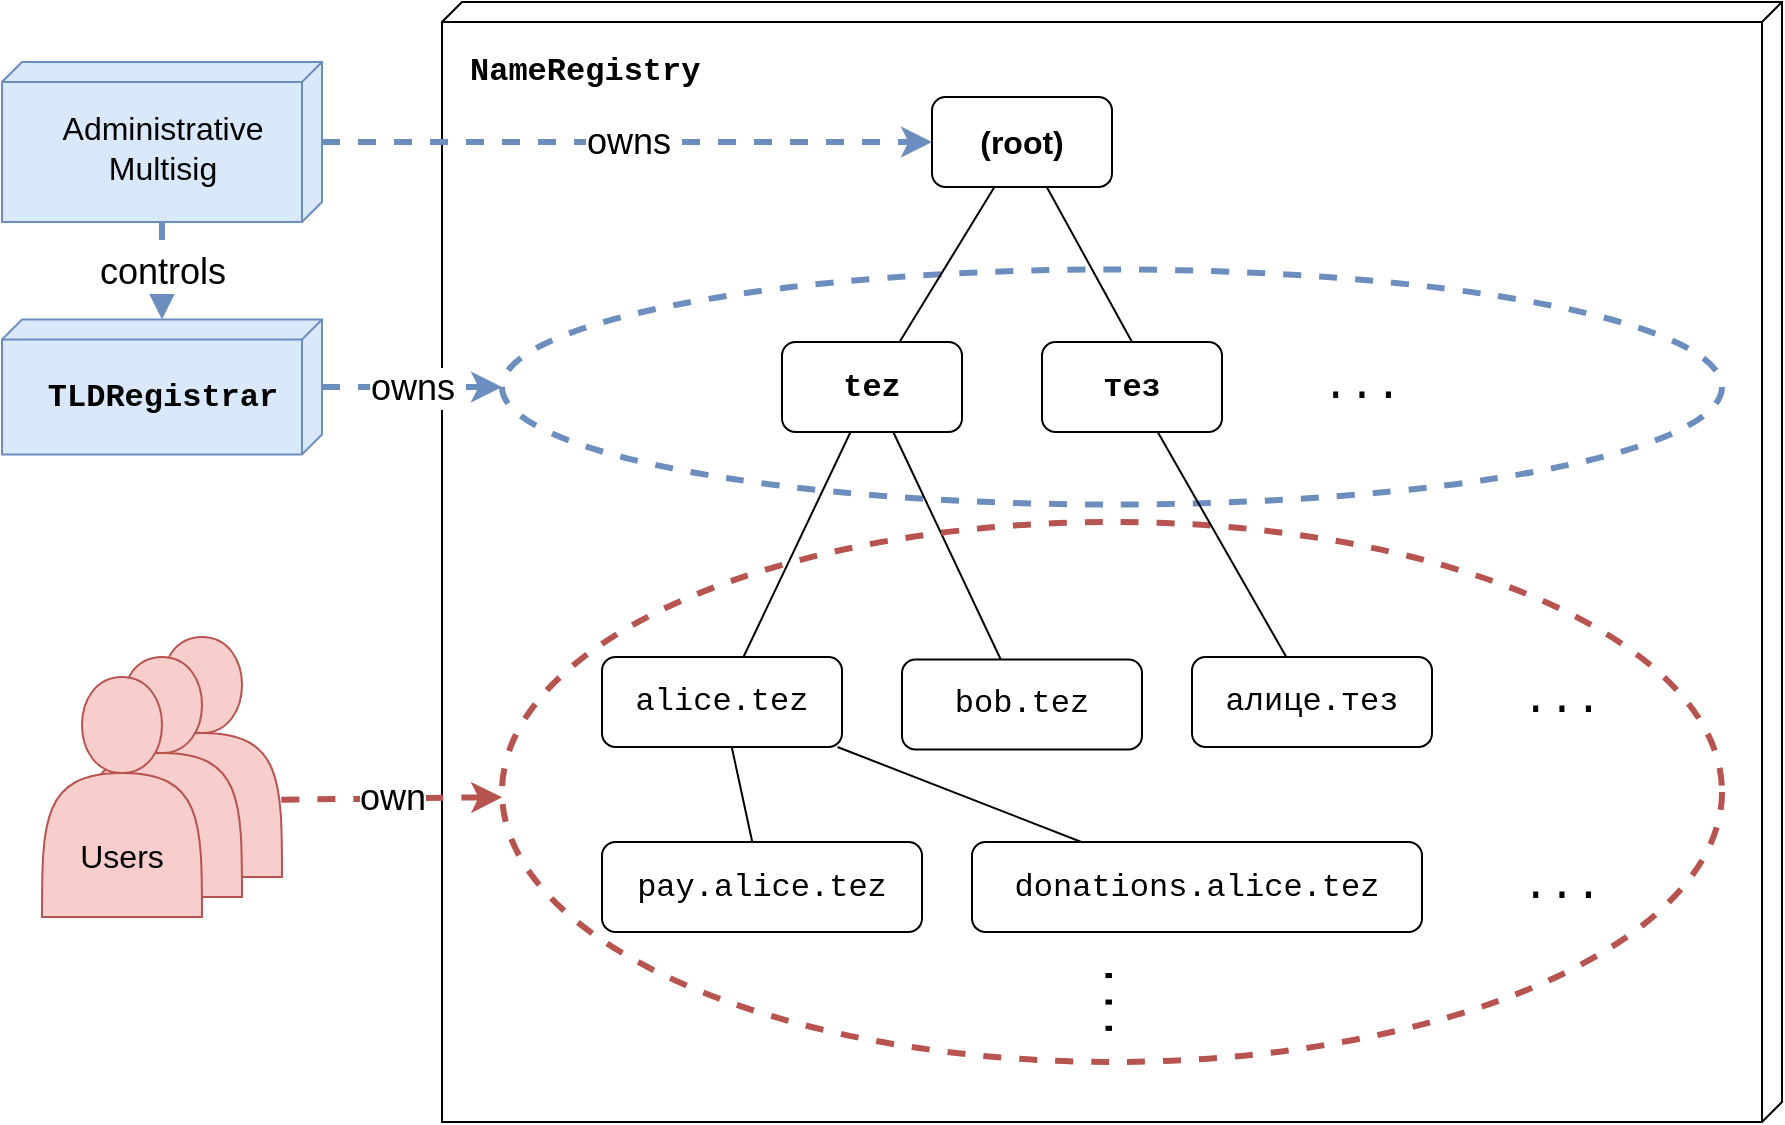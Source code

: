 <mxfile version="13.1.11" type="device"><diagram name="Page-1" id="9f46799a-70d6-7492-0946-bef42562c5a5"><mxGraphModel dx="2522" dy="674" grid="1" gridSize="10" guides="1" tooltips="1" connect="1" arrows="1" fold="1" page="1" pageScale="1" pageWidth="1100" pageHeight="850" background="#ffffff" math="0" shadow="0"><root><mxCell id="0"/><mxCell id="1" parent="0"/><mxCell id="BdaVvMb0XZOWNrcOyZhd-1" value="&lt;font style=&quot;line-height: 140%&quot;&gt;&lt;font face=&quot;Courier New&quot;&gt;&lt;b&gt;&lt;font style=&quot;font-size: 16px&quot;&gt;NameRegistry&lt;/font&gt;&lt;br style=&quot;font-size: 16px&quot;&gt;&lt;br style=&quot;font-size: 16px&quot;&gt;&lt;/b&gt;&lt;/font&gt;&lt;br&gt;&lt;/font&gt;" style="verticalAlign=top;align=left;spacingTop=16;spacingLeft=12;spacingRight=12;shape=cube;size=10;direction=south;fontStyle=0;html=1;fontSize=16;fontColor=#000000;" parent="1" vertex="1"><mxGeometry x="40" y="330" width="670" height="560" as="geometry"/></mxCell><mxCell id="WALrM-PMJkY32JA8BQsn-36" value="" style="ellipse;whiteSpace=wrap;html=1;fontFamily=Courier New;fontSize=22;dashed=1;fillColor=none;strokeColor=#6c8ebf;strokeWidth=3;" parent="1" vertex="1"><mxGeometry x="70" y="463.75" width="610" height="117.5" as="geometry"/></mxCell><mxCell id="WALrM-PMJkY32JA8BQsn-1" value="&lt;font style=&quot;font-size: 16px&quot;&gt;&lt;span&gt;(root)&lt;/span&gt;&lt;/font&gt;" style="rounded=1;whiteSpace=wrap;html=1;fontStyle=1" parent="1" vertex="1"><mxGeometry x="285" y="377.5" width="90" height="45" as="geometry"/></mxCell><mxCell id="WALrM-PMJkY32JA8BQsn-2" value="&lt;font style=&quot;font-size: 16px&quot;&gt;tez&lt;/font&gt;" style="rounded=1;whiteSpace=wrap;html=1;fontFamily=Courier New;fontStyle=1" parent="1" vertex="1"><mxGeometry x="210" y="500" width="90" height="45" as="geometry"/></mxCell><mxCell id="WALrM-PMJkY32JA8BQsn-3" value="&lt;font style=&quot;font-size: 16px&quot;&gt;тез&lt;/font&gt;" style="rounded=1;whiteSpace=wrap;html=1;fontFamily=Courier New;fontStyle=1" parent="1" vertex="1"><mxGeometry x="340" y="500" width="90" height="45" as="geometry"/></mxCell><mxCell id="WALrM-PMJkY32JA8BQsn-5" value="..." style="text;html=1;strokeColor=none;fillColor=none;align=center;verticalAlign=middle;whiteSpace=wrap;rounded=0;fontFamily=Courier New;fontSize=22;" parent="1" vertex="1"><mxGeometry x="480" y="512.5" width="40" height="20" as="geometry"/></mxCell><mxCell id="WALrM-PMJkY32JA8BQsn-8" value="" style="endArrow=none;html=1;fontFamily=Courier New;fontSize=22;" parent="1" source="WALrM-PMJkY32JA8BQsn-2" target="WALrM-PMJkY32JA8BQsn-1" edge="1"><mxGeometry width="50" height="50" relative="1" as="geometry"><mxPoint x="210" y="470" as="sourcePoint"/><mxPoint x="260" y="420" as="targetPoint"/></mxGeometry></mxCell><mxCell id="WALrM-PMJkY32JA8BQsn-9" value="" style="endArrow=none;html=1;fontFamily=Courier New;fontSize=22;exitX=0.5;exitY=0;exitDx=0;exitDy=0;" parent="1" source="WALrM-PMJkY32JA8BQsn-3" target="WALrM-PMJkY32JA8BQsn-1" edge="1"><mxGeometry width="50" height="50" relative="1" as="geometry"><mxPoint x="260" y="500" as="sourcePoint"/><mxPoint x="310" y="450" as="targetPoint"/></mxGeometry></mxCell><mxCell id="WALrM-PMJkY32JA8BQsn-20" value="" style="endArrow=none;html=1;fontFamily=Courier New;fontSize=22;" parent="1" source="WALrM-PMJkY32JA8BQsn-2" target="WALrM-PMJkY32JA8BQsn-19" edge="1"><mxGeometry width="50" height="50" relative="1" as="geometry"><mxPoint x="200" y="520" as="sourcePoint"/><mxPoint x="250" y="470" as="targetPoint"/></mxGeometry></mxCell><mxCell id="WALrM-PMJkY32JA8BQsn-21" value="" style="endArrow=none;html=1;fontFamily=Courier New;fontSize=22;" parent="1" source="WALrM-PMJkY32JA8BQsn-2" target="WALrM-PMJkY32JA8BQsn-17" edge="1"><mxGeometry width="50" height="50" relative="1" as="geometry"><mxPoint x="200" y="520" as="sourcePoint"/><mxPoint x="250" y="470" as="targetPoint"/></mxGeometry></mxCell><mxCell id="WALrM-PMJkY32JA8BQsn-23" value="" style="ellipse;whiteSpace=wrap;html=1;fontFamily=Courier New;fontSize=22;dashed=1;fillColor=none;strokeColor=#b85450;strokeWidth=3;" parent="1" vertex="1"><mxGeometry x="70" y="590" width="610" height="270" as="geometry"/></mxCell><mxCell id="WALrM-PMJkY32JA8BQsn-17" value="&lt;font style=&quot;font-size: 16px&quot;&gt;alice.tez&lt;/font&gt;" style="rounded=1;whiteSpace=wrap;html=1;fontFamily=Courier New;fontStyle=0" parent="1" vertex="1"><mxGeometry x="120" y="657.5" width="120" height="45" as="geometry"/></mxCell><mxCell id="WALrM-PMJkY32JA8BQsn-19" value="&lt;font style=&quot;font-size: 16px&quot;&gt;bob.tez&lt;/font&gt;" style="rounded=1;whiteSpace=wrap;html=1;fontFamily=Courier New;fontStyle=0" parent="1" vertex="1"><mxGeometry x="270" y="658.75" width="120" height="45" as="geometry"/></mxCell><mxCell id="WALrM-PMJkY32JA8BQsn-28" value="&lt;font style=&quot;font-size: 16px&quot;&gt;алице.&lt;/font&gt;&lt;span style=&quot;font-size: 16px&quot;&gt;тез&lt;/span&gt;" style="rounded=1;whiteSpace=wrap;html=1;fontFamily=Courier New;fontStyle=0" parent="1" vertex="1"><mxGeometry x="415" y="657.5" width="120" height="45" as="geometry"/></mxCell><mxCell id="WALrM-PMJkY32JA8BQsn-29" value="" style="endArrow=none;html=1;fontFamily=Courier New;fontSize=22;" parent="1" source="WALrM-PMJkY32JA8BQsn-28" target="WALrM-PMJkY32JA8BQsn-3" edge="1"><mxGeometry width="50" height="50" relative="1" as="geometry"><mxPoint x="670" y="780" as="sourcePoint"/><mxPoint x="720" y="730" as="targetPoint"/></mxGeometry></mxCell><mxCell id="WALrM-PMJkY32JA8BQsn-24" value="..." style="text;html=1;strokeColor=none;fillColor=none;align=center;verticalAlign=middle;whiteSpace=wrap;rounded=0;fontFamily=Courier New;fontSize=22;" parent="1" vertex="1"><mxGeometry x="580" y="670" width="40" height="20" as="geometry"/></mxCell><mxCell id="WALrM-PMJkY32JA8BQsn-32" value="&lt;font&gt;&lt;font style=&quot;font-family: &amp;quot;courier new&amp;quot;; font-size: 16px;&quot;&gt;TLDRegistrar&lt;br&gt;&lt;/font&gt;&lt;/font&gt;" style="verticalAlign=middle;align=center;spacingTop=8;spacingLeft=12;spacingRight=12;shape=cube;size=10;direction=south;fontStyle=1;html=1;fontSize=16;fillColor=#dae8fc;strokeColor=#6c8ebf;" parent="1" vertex="1"><mxGeometry x="-180" y="488.75" width="160" height="67.5" as="geometry"/></mxCell><mxCell id="WALrM-PMJkY32JA8BQsn-33" value="&lt;div&gt;&lt;span&gt;Administrative&lt;/span&gt;&lt;/div&gt;&lt;font&gt;&lt;div&gt;&lt;span&gt;Multisig&lt;/span&gt;&lt;/div&gt;&lt;/font&gt;" style="verticalAlign=middle;align=center;spacingTop=6;spacingLeft=12;spacingRight=12;shape=cube;size=10;direction=south;fontStyle=0;html=1;fontSize=16;fillColor=#dae8fc;strokeColor=#6c8ebf;" parent="1" vertex="1"><mxGeometry x="-180" y="360" width="160" height="80" as="geometry"/></mxCell><mxCell id="WALrM-PMJkY32JA8BQsn-39" value="owns" style="endArrow=classic;dashed=1;html=1;fontFamily=Helvetica;fontSize=18;endFill=1;fillColor=#dae8fc;strokeColor=#6c8ebf;strokeWidth=3;fontColor=#000000;" parent="1" source="WALrM-PMJkY32JA8BQsn-33" target="WALrM-PMJkY32JA8BQsn-1" edge="1"><mxGeometry width="50" height="50" relative="1" as="geometry"><mxPoint x="350" y="530" as="sourcePoint"/><mxPoint x="400" y="480" as="targetPoint"/></mxGeometry></mxCell><mxCell id="WALrM-PMJkY32JA8BQsn-44" value="" style="group" parent="1" vertex="1" connectable="0"><mxGeometry x="-160" y="670" width="120" height="140" as="geometry"/></mxCell><mxCell id="WALrM-PMJkY32JA8BQsn-43" value="" style="shape=actor;whiteSpace=wrap;html=1;fontSize=20;verticalAlign=bottom;fontStyle=0;spacingBottom=18;fillColor=#f8cecc;strokeColor=#b85450;" parent="WALrM-PMJkY32JA8BQsn-44" vertex="1"><mxGeometry x="40" y="-22.5" width="80" height="120" as="geometry"/></mxCell><mxCell id="WALrM-PMJkY32JA8BQsn-42" value="" style="shape=actor;whiteSpace=wrap;html=1;fontSize=20;verticalAlign=bottom;fontStyle=0;spacingBottom=18;fillColor=#f8cecc;strokeColor=#b85450;" parent="WALrM-PMJkY32JA8BQsn-44" vertex="1"><mxGeometry x="20" y="-12.5" width="80" height="120" as="geometry"/></mxCell><mxCell id="JLqXXN6Le2CpG2_xC3Ge-3" value="&lt;font style=&quot;font-size: 20px&quot;&gt;&lt;span style=&quot;font-size: 16px&quot;&gt;Users&lt;/span&gt;&lt;/font&gt;" style="shape=actor;whiteSpace=wrap;html=1;fontSize=20;verticalAlign=bottom;fontStyle=0;spacingBottom=18;fillColor=#f8cecc;strokeColor=#b85450;" parent="WALrM-PMJkY32JA8BQsn-44" vertex="1"><mxGeometry y="-2.5" width="80" height="120" as="geometry"/></mxCell><mxCell id="WALrM-PMJkY32JA8BQsn-45" value="owns" style="endArrow=classic;dashed=1;html=1;fontFamily=Helvetica;fontSize=18;endFill=1;fillColor=#dae8fc;strokeColor=#6c8ebf;strokeWidth=3;fontColor=#000000;" parent="1" source="WALrM-PMJkY32JA8BQsn-32" target="WALrM-PMJkY32JA8BQsn-36" edge="1"><mxGeometry width="50" height="50" relative="1" as="geometry"><mxPoint x="20" y="410" as="sourcePoint"/><mxPoint x="295" y="410" as="targetPoint"/></mxGeometry></mxCell><mxCell id="WALrM-PMJkY32JA8BQsn-46" value="own" style="endArrow=classic;dashed=1;html=1;fontFamily=Helvetica;fontSize=18;endFill=1;fillColor=#f8cecc;strokeColor=#b85450;strokeWidth=3;fontColor=#000000;exitX=0.996;exitY=0.678;exitDx=0;exitDy=0;exitPerimeter=0;" parent="1" source="WALrM-PMJkY32JA8BQsn-43" target="WALrM-PMJkY32JA8BQsn-23" edge="1"><mxGeometry width="50" height="50" relative="1" as="geometry"><mxPoint x="30" y="420" as="sourcePoint"/><mxPoint x="305" y="420" as="targetPoint"/></mxGeometry></mxCell><mxCell id="WALrM-PMJkY32JA8BQsn-47" value="controls" style="endArrow=classic;dashed=1;html=1;fontFamily=Helvetica;fontSize=18;endFill=1;fillColor=#dae8fc;strokeColor=#6c8ebf;strokeWidth=3;fontColor=#000000;" parent="1" source="WALrM-PMJkY32JA8BQsn-33" target="WALrM-PMJkY32JA8BQsn-32" edge="1"><mxGeometry width="50" height="50" relative="1" as="geometry"><mxPoint x="-10" y="532.5" as="sourcePoint"/><mxPoint x="80" y="532.5" as="targetPoint"/></mxGeometry></mxCell><mxCell id="9zGAm566vT04a0UlGYYa-1" value="&lt;font style=&quot;font-size: 16px&quot;&gt;pay.alice.tez&lt;/font&gt;" style="rounded=1;whiteSpace=wrap;html=1;fontFamily=Courier New;fontStyle=0" vertex="1" parent="1"><mxGeometry x="120" y="750" width="160" height="45" as="geometry"/></mxCell><mxCell id="9zGAm566vT04a0UlGYYa-2" value="&lt;font style=&quot;font-size: 16px&quot;&gt;donations.alice.tez&lt;/font&gt;" style="rounded=1;whiteSpace=wrap;html=1;fontFamily=Courier New;fontStyle=0" vertex="1" parent="1"><mxGeometry x="305" y="750" width="225" height="45" as="geometry"/></mxCell><mxCell id="9zGAm566vT04a0UlGYYa-3" value="" style="endArrow=none;html=1;fontFamily=Courier New;fontSize=22;" edge="1" parent="1" source="WALrM-PMJkY32JA8BQsn-17" target="9zGAm566vT04a0UlGYYa-1"><mxGeometry width="50" height="50" relative="1" as="geometry"><mxPoint x="254.286" y="555" as="sourcePoint"/><mxPoint x="200.714" y="667.5" as="targetPoint"/></mxGeometry></mxCell><mxCell id="9zGAm566vT04a0UlGYYa-4" value="" style="endArrow=none;html=1;fontFamily=Courier New;fontSize=22;" edge="1" parent="1" source="WALrM-PMJkY32JA8BQsn-17" target="9zGAm566vT04a0UlGYYa-2"><mxGeometry width="50" height="50" relative="1" as="geometry"><mxPoint x="194.865" y="712.5" as="sourcePoint"/><mxPoint x="205.135" y="760" as="targetPoint"/></mxGeometry></mxCell><mxCell id="9zGAm566vT04a0UlGYYa-5" value="..." style="text;html=1;strokeColor=none;fillColor=none;align=center;verticalAlign=middle;whiteSpace=wrap;rounded=0;fontFamily=Courier New;fontSize=22;" vertex="1" parent="1"><mxGeometry x="580" y="762.5" width="40" height="20" as="geometry"/></mxCell><mxCell id="9zGAm566vT04a0UlGYYa-7" value="..." style="text;html=1;strokeColor=none;fillColor=none;align=center;verticalAlign=middle;whiteSpace=wrap;rounded=0;fontFamily=Courier New;fontSize=22;horizontal=0;" vertex="1" parent="1"><mxGeometry x="350" y="820" width="40" height="20" as="geometry"/></mxCell></root></mxGraphModel></diagram></mxfile>